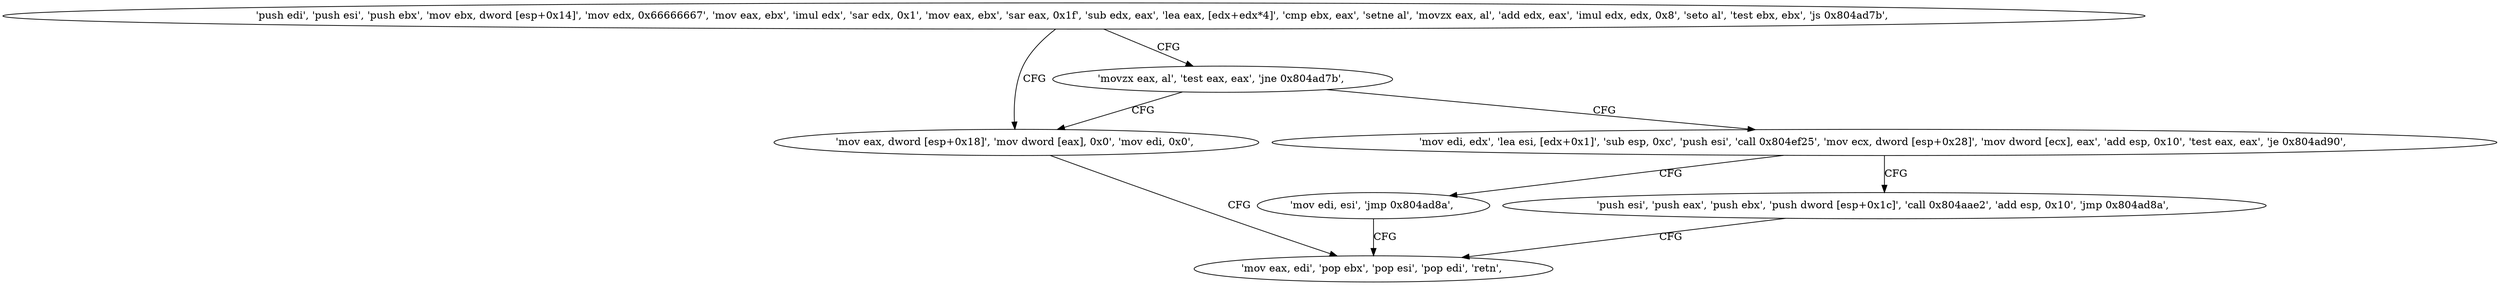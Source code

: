 digraph "func" {
"134524184" [label = "'push edi', 'push esi', 'push ebx', 'mov ebx, dword [esp+0x14]', 'mov edx, 0x66666667', 'mov eax, ebx', 'imul edx', 'sar edx, 0x1', 'mov eax, ebx', 'sar eax, 0x1f', 'sub edx, eax', 'lea eax, [edx+edx*4]', 'cmp ebx, eax', 'setne al', 'movzx eax, al', 'add edx, eax', 'imul edx, edx, 0x8', 'seto al', 'test ebx, ebx', 'js 0x804ad7b', " ]
"134524283" [label = "'mov eax, dword [esp+0x18]', 'mov dword [eax], 0x0', 'mov edi, 0x0', " ]
"134524232" [label = "'movzx eax, al', 'test eax, eax', 'jne 0x804ad7b', " ]
"134524298" [label = "'mov eax, edi', 'pop ebx', 'pop esi', 'pop edi', 'retn', " ]
"134524239" [label = "'mov edi, edx', 'lea esi, [edx+0x1]', 'sub esp, 0xc', 'push esi', 'call 0x804ef25', 'mov ecx, dword [esp+0x28]', 'mov dword [ecx], eax', 'add esp, 0x10', 'test eax, eax', 'je 0x804ad90', " ]
"134524304" [label = "'mov edi, esi', 'jmp 0x804ad8a', " ]
"134524266" [label = "'push esi', 'push eax', 'push ebx', 'push dword [esp+0x1c]', 'call 0x804aae2', 'add esp, 0x10', 'jmp 0x804ad8a', " ]
"134524184" -> "134524283" [ label = "CFG" ]
"134524184" -> "134524232" [ label = "CFG" ]
"134524283" -> "134524298" [ label = "CFG" ]
"134524232" -> "134524283" [ label = "CFG" ]
"134524232" -> "134524239" [ label = "CFG" ]
"134524239" -> "134524304" [ label = "CFG" ]
"134524239" -> "134524266" [ label = "CFG" ]
"134524304" -> "134524298" [ label = "CFG" ]
"134524266" -> "134524298" [ label = "CFG" ]
}
